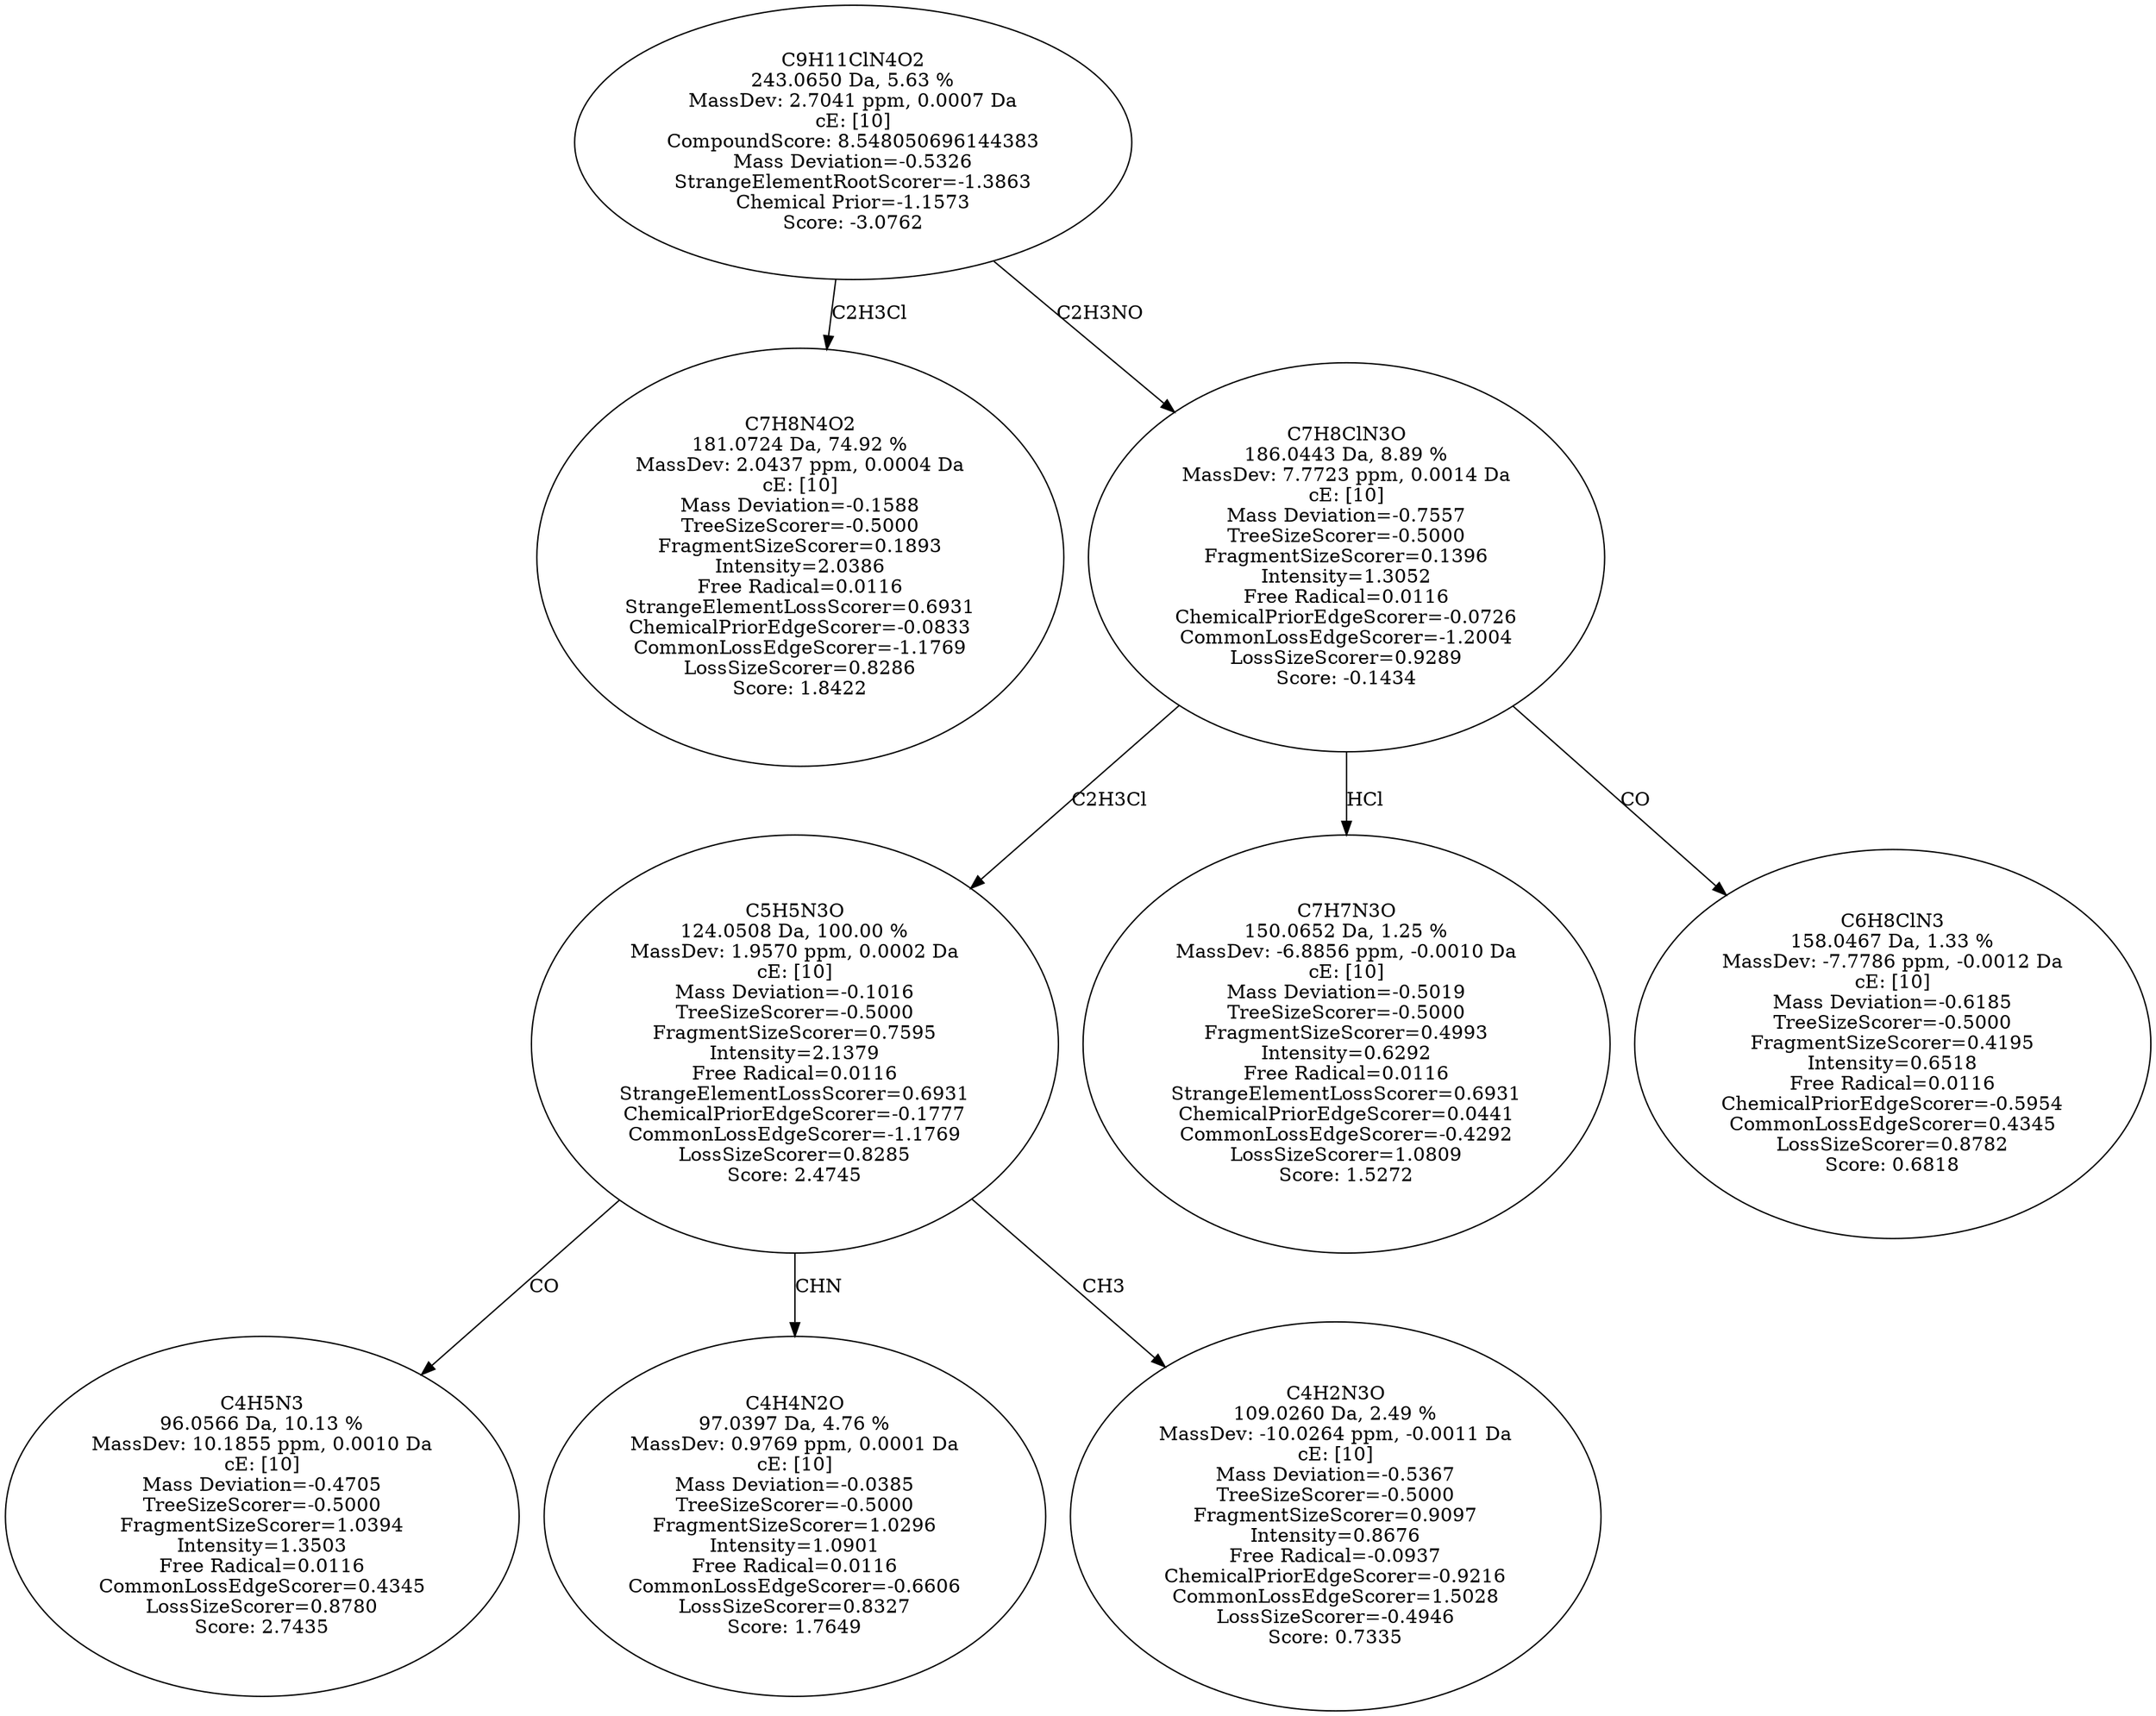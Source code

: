 strict digraph {
v1 [label="C7H8N4O2\n181.0724 Da, 74.92 %\nMassDev: 2.0437 ppm, 0.0004 Da\ncE: [10]\nMass Deviation=-0.1588\nTreeSizeScorer=-0.5000\nFragmentSizeScorer=0.1893\nIntensity=2.0386\nFree Radical=0.0116\nStrangeElementLossScorer=0.6931\nChemicalPriorEdgeScorer=-0.0833\nCommonLossEdgeScorer=-1.1769\nLossSizeScorer=0.8286\nScore: 1.8422"];
v2 [label="C4H5N3\n96.0566 Da, 10.13 %\nMassDev: 10.1855 ppm, 0.0010 Da\ncE: [10]\nMass Deviation=-0.4705\nTreeSizeScorer=-0.5000\nFragmentSizeScorer=1.0394\nIntensity=1.3503\nFree Radical=0.0116\nCommonLossEdgeScorer=0.4345\nLossSizeScorer=0.8780\nScore: 2.7435"];
v3 [label="C4H4N2O\n97.0397 Da, 4.76 %\nMassDev: 0.9769 ppm, 0.0001 Da\ncE: [10]\nMass Deviation=-0.0385\nTreeSizeScorer=-0.5000\nFragmentSizeScorer=1.0296\nIntensity=1.0901\nFree Radical=0.0116\nCommonLossEdgeScorer=-0.6606\nLossSizeScorer=0.8327\nScore: 1.7649"];
v4 [label="C4H2N3O\n109.0260 Da, 2.49 %\nMassDev: -10.0264 ppm, -0.0011 Da\ncE: [10]\nMass Deviation=-0.5367\nTreeSizeScorer=-0.5000\nFragmentSizeScorer=0.9097\nIntensity=0.8676\nFree Radical=-0.0937\nChemicalPriorEdgeScorer=-0.9216\nCommonLossEdgeScorer=1.5028\nLossSizeScorer=-0.4946\nScore: 0.7335"];
v5 [label="C5H5N3O\n124.0508 Da, 100.00 %\nMassDev: 1.9570 ppm, 0.0002 Da\ncE: [10]\nMass Deviation=-0.1016\nTreeSizeScorer=-0.5000\nFragmentSizeScorer=0.7595\nIntensity=2.1379\nFree Radical=0.0116\nStrangeElementLossScorer=0.6931\nChemicalPriorEdgeScorer=-0.1777\nCommonLossEdgeScorer=-1.1769\nLossSizeScorer=0.8285\nScore: 2.4745"];
v6 [label="C7H7N3O\n150.0652 Da, 1.25 %\nMassDev: -6.8856 ppm, -0.0010 Da\ncE: [10]\nMass Deviation=-0.5019\nTreeSizeScorer=-0.5000\nFragmentSizeScorer=0.4993\nIntensity=0.6292\nFree Radical=0.0116\nStrangeElementLossScorer=0.6931\nChemicalPriorEdgeScorer=0.0441\nCommonLossEdgeScorer=-0.4292\nLossSizeScorer=1.0809\nScore: 1.5272"];
v7 [label="C6H8ClN3\n158.0467 Da, 1.33 %\nMassDev: -7.7786 ppm, -0.0012 Da\ncE: [10]\nMass Deviation=-0.6185\nTreeSizeScorer=-0.5000\nFragmentSizeScorer=0.4195\nIntensity=0.6518\nFree Radical=0.0116\nChemicalPriorEdgeScorer=-0.5954\nCommonLossEdgeScorer=0.4345\nLossSizeScorer=0.8782\nScore: 0.6818"];
v8 [label="C7H8ClN3O\n186.0443 Da, 8.89 %\nMassDev: 7.7723 ppm, 0.0014 Da\ncE: [10]\nMass Deviation=-0.7557\nTreeSizeScorer=-0.5000\nFragmentSizeScorer=0.1396\nIntensity=1.3052\nFree Radical=0.0116\nChemicalPriorEdgeScorer=-0.0726\nCommonLossEdgeScorer=-1.2004\nLossSizeScorer=0.9289\nScore: -0.1434"];
v9 [label="C9H11ClN4O2\n243.0650 Da, 5.63 %\nMassDev: 2.7041 ppm, 0.0007 Da\ncE: [10]\nCompoundScore: 8.548050696144383\nMass Deviation=-0.5326\nStrangeElementRootScorer=-1.3863\nChemical Prior=-1.1573\nScore: -3.0762"];
v9 -> v1 [label="C2H3Cl"];
v5 -> v2 [label="CO"];
v5 -> v3 [label="CHN"];
v5 -> v4 [label="CH3"];
v8 -> v5 [label="C2H3Cl"];
v8 -> v6 [label="HCl"];
v8 -> v7 [label="CO"];
v9 -> v8 [label="C2H3NO"];
}